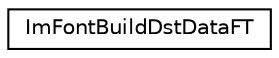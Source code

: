 digraph "Graphical Class Hierarchy"
{
 // LATEX_PDF_SIZE
  edge [fontname="Helvetica",fontsize="10",labelfontname="Helvetica",labelfontsize="10"];
  node [fontname="Helvetica",fontsize="10",shape=record];
  rankdir="LR";
  Node0 [label="ImFontBuildDstDataFT",height=0.2,width=0.4,color="black", fillcolor="white", style="filled",URL="$structImFontBuildDstDataFT.html",tooltip=" "];
}
